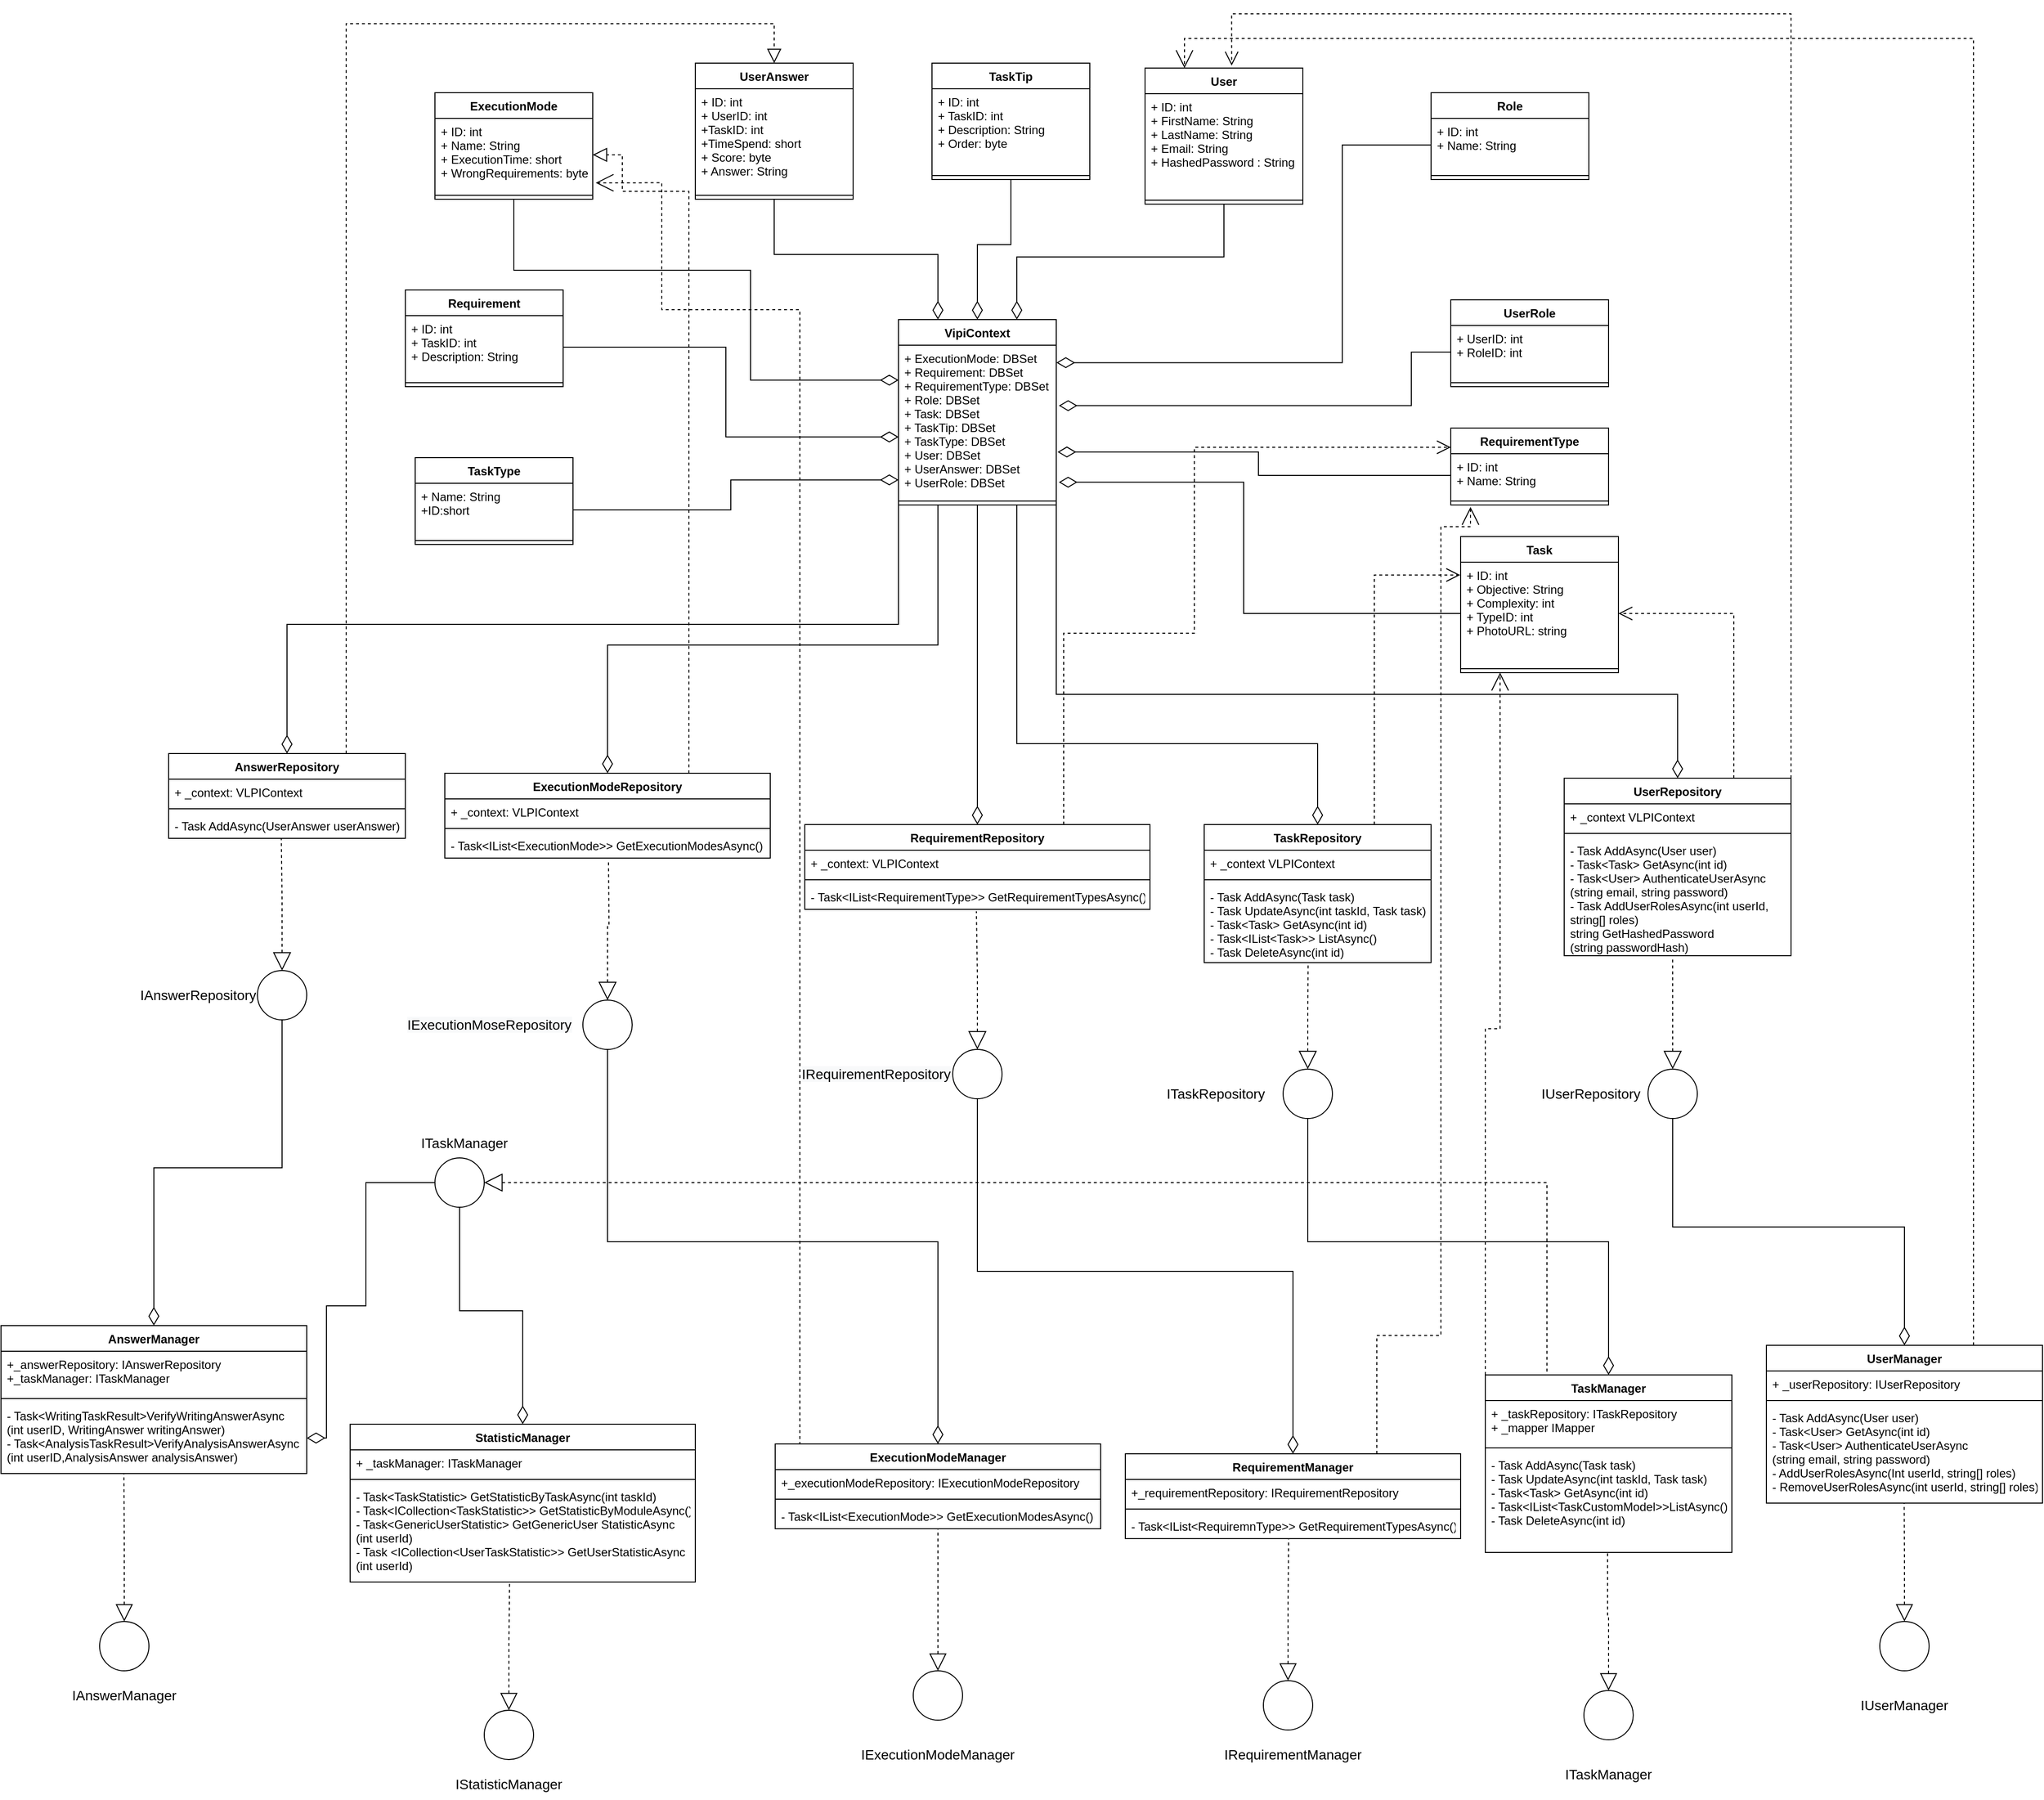 <mxfile version="15.7.3" type="device"><diagram id="MYlcB-aq1ADdLaP3Lwv8" name="Page-1"><mxGraphModel dx="3152" dy="2534" grid="0" gridSize="10" guides="1" tooltips="1" connect="1" arrows="1" fold="1" page="1" pageScale="1" pageWidth="827" pageHeight="1169" math="0" shadow="0"><root><mxCell id="0"/><mxCell id="1" parent="0"/><mxCell id="IfZiSZC9FoZ0wfYfJp36-1" value="VipiContext" style="swimlane;fontStyle=1;align=center;verticalAlign=top;childLayout=stackLayout;horizontal=1;startSize=26;horizontalStack=0;resizeParent=1;resizeParentMax=0;resizeLast=0;collapsible=1;marginBottom=0;" parent="1" vertex="1"><mxGeometry x="300" y="50" width="160" height="188" as="geometry"><mxRectangle x="300" y="50" width="100" height="26" as="alternateBounds"/></mxGeometry></mxCell><mxCell id="IfZiSZC9FoZ0wfYfJp36-2" value="+ ExecutionMode: DBSet&#xa;+ Requirement: DBSet&#xa;+ RequirementType: DBSet&#xa;+ Role: DBSet&#xa;+ Task: DBSet&#xa;+ TaskTip: DBSet&#xa;+ TaskType: DBSet&#xa;+ User: DBSet&#xa;+ UserAnswer: DBSet&#xa;+ UserRole: DBSet" style="text;strokeColor=none;fillColor=none;align=left;verticalAlign=top;spacingLeft=4;spacingRight=4;overflow=hidden;rotatable=0;points=[[0,0.5],[1,0.5]];portConstraint=eastwest;" parent="IfZiSZC9FoZ0wfYfJp36-1" vertex="1"><mxGeometry y="26" width="160" height="154" as="geometry"/></mxCell><mxCell id="IfZiSZC9FoZ0wfYfJp36-3" value="" style="line;strokeWidth=1;fillColor=none;align=left;verticalAlign=middle;spacingTop=-1;spacingLeft=3;spacingRight=3;rotatable=0;labelPosition=right;points=[];portConstraint=eastwest;" parent="IfZiSZC9FoZ0wfYfJp36-1" vertex="1"><mxGeometry y="180" width="160" height="8" as="geometry"/></mxCell><mxCell id="FR8PEkOzOltQvI9Z-Dzv-228" style="edgeStyle=orthogonalEdgeStyle;rounded=0;orthogonalLoop=1;jettySize=auto;html=1;exitX=0.5;exitY=1;exitDx=0;exitDy=0;entryX=0.001;entryY=0.23;entryDx=0;entryDy=0;entryPerimeter=0;fontSize=14;startArrow=none;startFill=0;endArrow=diamondThin;endFill=0;startSize=15;endSize=16;" edge="1" parent="1" source="IfZiSZC9FoZ0wfYfJp36-5" target="IfZiSZC9FoZ0wfYfJp36-2"><mxGeometry relative="1" as="geometry"><Array as="points"><mxPoint x="-90"/><mxPoint x="150"/><mxPoint x="150" y="111"/></Array></mxGeometry></mxCell><mxCell id="IfZiSZC9FoZ0wfYfJp36-5" value="ExecutionMode" style="swimlane;fontStyle=1;align=center;verticalAlign=top;childLayout=stackLayout;horizontal=1;startSize=26;horizontalStack=0;resizeParent=1;resizeParentMax=0;resizeLast=0;collapsible=1;marginBottom=0;" parent="1" vertex="1"><mxGeometry x="-170" y="-180" width="160" height="108" as="geometry"/></mxCell><mxCell id="IfZiSZC9FoZ0wfYfJp36-6" value="+ ID: int&#xa;+ Name: String&#xa;+ ExecutionTime: short&#xa;+ WrongRequirements: byte" style="text;strokeColor=none;fillColor=none;align=left;verticalAlign=top;spacingLeft=4;spacingRight=4;overflow=hidden;rotatable=0;points=[[0,0.5],[1,0.5]];portConstraint=eastwest;" parent="IfZiSZC9FoZ0wfYfJp36-5" vertex="1"><mxGeometry y="26" width="160" height="74" as="geometry"/></mxCell><mxCell id="IfZiSZC9FoZ0wfYfJp36-7" value="" style="line;strokeWidth=1;fillColor=none;align=left;verticalAlign=middle;spacingTop=-1;spacingLeft=3;spacingRight=3;rotatable=0;labelPosition=right;points=[];portConstraint=eastwest;" parent="IfZiSZC9FoZ0wfYfJp36-5" vertex="1"><mxGeometry y="100" width="160" height="8" as="geometry"/></mxCell><mxCell id="IfZiSZC9FoZ0wfYfJp36-9" value="Requirement" style="swimlane;fontStyle=1;align=center;verticalAlign=top;childLayout=stackLayout;horizontal=1;startSize=26;horizontalStack=0;resizeParent=1;resizeParentMax=0;resizeLast=0;collapsible=1;marginBottom=0;fontColor=default;" parent="1" vertex="1"><mxGeometry x="-200" y="20" width="160" height="98" as="geometry"/></mxCell><mxCell id="IfZiSZC9FoZ0wfYfJp36-10" value="+ ID: int&#xa;+ TaskID: int&#xa;+ Description: String" style="text;strokeColor=none;fillColor=none;align=left;verticalAlign=top;spacingLeft=4;spacingRight=4;overflow=hidden;rotatable=0;points=[[0,0.5],[1,0.5]];portConstraint=eastwest;" parent="IfZiSZC9FoZ0wfYfJp36-9" vertex="1"><mxGeometry y="26" width="160" height="64" as="geometry"/></mxCell><mxCell id="IfZiSZC9FoZ0wfYfJp36-11" value="" style="line;strokeWidth=1;fillColor=none;align=left;verticalAlign=middle;spacingTop=-1;spacingLeft=3;spacingRight=3;rotatable=0;labelPosition=right;points=[];portConstraint=eastwest;" parent="IfZiSZC9FoZ0wfYfJp36-9" vertex="1"><mxGeometry y="90" width="160" height="8" as="geometry"/></mxCell><mxCell id="IfZiSZC9FoZ0wfYfJp36-13" value="RequirementType" style="swimlane;fontStyle=1;align=center;verticalAlign=top;childLayout=stackLayout;horizontal=1;startSize=26;horizontalStack=0;resizeParent=1;resizeParentMax=0;resizeLast=0;collapsible=1;marginBottom=0;fontColor=default;" parent="1" vertex="1"><mxGeometry x="860" y="160" width="160" height="78" as="geometry"/></mxCell><mxCell id="IfZiSZC9FoZ0wfYfJp36-14" value="+ ID: int&#xa;+ Name: String" style="text;strokeColor=none;fillColor=none;align=left;verticalAlign=top;spacingLeft=4;spacingRight=4;overflow=hidden;rotatable=0;points=[[0,0.5],[1,0.5]];portConstraint=eastwest;fontColor=default;" parent="IfZiSZC9FoZ0wfYfJp36-13" vertex="1"><mxGeometry y="26" width="160" height="44" as="geometry"/></mxCell><mxCell id="IfZiSZC9FoZ0wfYfJp36-15" value="" style="line;strokeWidth=1;fillColor=none;align=left;verticalAlign=middle;spacingTop=-1;spacingLeft=3;spacingRight=3;rotatable=0;labelPosition=right;points=[];portConstraint=eastwest;fontColor=default;" parent="IfZiSZC9FoZ0wfYfJp36-13" vertex="1"><mxGeometry y="70" width="160" height="8" as="geometry"/></mxCell><mxCell id="FR8PEkOzOltQvI9Z-Dzv-232" style="edgeStyle=orthogonalEdgeStyle;rounded=0;orthogonalLoop=1;jettySize=auto;html=1;exitX=0;exitY=0.5;exitDx=0;exitDy=0;entryX=1.001;entryY=0.115;entryDx=0;entryDy=0;entryPerimeter=0;fontSize=14;startArrow=none;startFill=0;endArrow=diamondThin;endFill=0;startSize=15;endSize=16;" edge="1" parent="1" source="IfZiSZC9FoZ0wfYfJp36-18" target="IfZiSZC9FoZ0wfYfJp36-2"><mxGeometry relative="1" as="geometry"><Array as="points"><mxPoint x="750" y="-127"/><mxPoint x="750" y="94"/></Array></mxGeometry></mxCell><mxCell id="IfZiSZC9FoZ0wfYfJp36-17" value="Role" style="swimlane;fontStyle=1;align=center;verticalAlign=top;childLayout=stackLayout;horizontal=1;startSize=26;horizontalStack=0;resizeParent=1;resizeParentMax=0;resizeLast=0;collapsible=1;marginBottom=0;fontColor=default;fillColor=none;" parent="1" vertex="1"><mxGeometry x="840" y="-180" width="160" height="88" as="geometry"/></mxCell><mxCell id="IfZiSZC9FoZ0wfYfJp36-18" value="+ ID: int&#xa;+ Name: String" style="text;strokeColor=none;fillColor=none;align=left;verticalAlign=top;spacingLeft=4;spacingRight=4;overflow=hidden;rotatable=0;points=[[0,0.5],[1,0.5]];portConstraint=eastwest;fontColor=default;" parent="IfZiSZC9FoZ0wfYfJp36-17" vertex="1"><mxGeometry y="26" width="160" height="54" as="geometry"/></mxCell><mxCell id="IfZiSZC9FoZ0wfYfJp36-19" value="" style="line;strokeWidth=1;fillColor=none;align=left;verticalAlign=middle;spacingTop=-1;spacingLeft=3;spacingRight=3;rotatable=0;labelPosition=right;points=[];portConstraint=eastwest;fontColor=default;" parent="IfZiSZC9FoZ0wfYfJp36-17" vertex="1"><mxGeometry y="80" width="160" height="8" as="geometry"/></mxCell><mxCell id="FR8PEkOzOltQvI9Z-Dzv-230" style="edgeStyle=orthogonalEdgeStyle;rounded=0;orthogonalLoop=1;jettySize=auto;html=1;exitX=0.5;exitY=1;exitDx=0;exitDy=0;fontSize=14;startArrow=none;startFill=0;endArrow=diamondThin;endFill=0;startSize=15;endSize=16;" edge="1" parent="1" source="IfZiSZC9FoZ0wfYfJp36-25" target="IfZiSZC9FoZ0wfYfJp36-1"><mxGeometry relative="1" as="geometry"/></mxCell><mxCell id="IfZiSZC9FoZ0wfYfJp36-25" value="TaskTip" style="swimlane;fontStyle=1;align=center;verticalAlign=top;childLayout=stackLayout;horizontal=1;startSize=26;horizontalStack=0;resizeParent=1;resizeParentMax=0;resizeLast=0;collapsible=1;marginBottom=0;fontColor=default;fillColor=none;" parent="1" vertex="1"><mxGeometry x="334" y="-210" width="160" height="118" as="geometry"/></mxCell><mxCell id="IfZiSZC9FoZ0wfYfJp36-26" value="+ ID: int&#xa;+ TaskID: int&#xa;+ Description: String&#xa;+ Order: byte" style="text;strokeColor=none;fillColor=none;align=left;verticalAlign=top;spacingLeft=4;spacingRight=4;overflow=hidden;rotatable=0;points=[[0,0.5],[1,0.5]];portConstraint=eastwest;fontColor=default;" parent="IfZiSZC9FoZ0wfYfJp36-25" vertex="1"><mxGeometry y="26" width="160" height="84" as="geometry"/></mxCell><mxCell id="IfZiSZC9FoZ0wfYfJp36-27" value="" style="line;strokeWidth=1;fillColor=none;align=left;verticalAlign=middle;spacingTop=-1;spacingLeft=3;spacingRight=3;rotatable=0;labelPosition=right;points=[];portConstraint=eastwest;fontColor=default;" parent="IfZiSZC9FoZ0wfYfJp36-25" vertex="1"><mxGeometry y="110" width="160" height="8" as="geometry"/></mxCell><mxCell id="IfZiSZC9FoZ0wfYfJp36-29" value="TaskType" style="swimlane;fontStyle=1;align=center;verticalAlign=top;childLayout=stackLayout;horizontal=1;startSize=26;horizontalStack=0;resizeParent=1;resizeParentMax=0;resizeLast=0;collapsible=1;marginBottom=0;fontColor=default;fillColor=none;" parent="1" vertex="1"><mxGeometry x="-190" y="190" width="160" height="88" as="geometry"/></mxCell><mxCell id="IfZiSZC9FoZ0wfYfJp36-30" value="+ Name: String&#xa;+ID:short" style="text;strokeColor=none;fillColor=none;align=left;verticalAlign=top;spacingLeft=4;spacingRight=4;overflow=hidden;rotatable=0;points=[[0,0.5],[1,0.5]];portConstraint=eastwest;fontColor=default;" parent="IfZiSZC9FoZ0wfYfJp36-29" vertex="1"><mxGeometry y="26" width="160" height="54" as="geometry"/></mxCell><mxCell id="IfZiSZC9FoZ0wfYfJp36-31" value="" style="line;strokeWidth=1;fillColor=none;align=left;verticalAlign=middle;spacingTop=-1;spacingLeft=3;spacingRight=3;rotatable=0;labelPosition=right;points=[];portConstraint=eastwest;fontColor=default;" parent="IfZiSZC9FoZ0wfYfJp36-29" vertex="1"><mxGeometry y="80" width="160" height="8" as="geometry"/></mxCell><mxCell id="FR8PEkOzOltQvI9Z-Dzv-231" style="edgeStyle=orthogonalEdgeStyle;rounded=0;orthogonalLoop=1;jettySize=auto;html=1;exitX=0.5;exitY=1;exitDx=0;exitDy=0;entryX=0.75;entryY=0;entryDx=0;entryDy=0;fontSize=14;startArrow=none;startFill=0;endArrow=diamondThin;endFill=0;startSize=15;endSize=16;" edge="1" parent="1" source="IfZiSZC9FoZ0wfYfJp36-34" target="IfZiSZC9FoZ0wfYfJp36-1"><mxGeometry relative="1" as="geometry"/></mxCell><mxCell id="IfZiSZC9FoZ0wfYfJp36-34" value="User" style="swimlane;fontStyle=1;align=center;verticalAlign=top;childLayout=stackLayout;horizontal=1;startSize=26;horizontalStack=0;resizeParent=1;resizeParentMax=0;resizeLast=0;collapsible=1;marginBottom=0;fontColor=default;fillColor=none;" parent="1" vertex="1"><mxGeometry x="550" y="-205" width="160" height="138" as="geometry"/></mxCell><mxCell id="IfZiSZC9FoZ0wfYfJp36-35" value="+ ID: int&#xa;+ FirstName: String&#xa;+ LastName: String&#xa;+ Email: String&#xa;+ HashedPassword : String" style="text;strokeColor=none;fillColor=none;align=left;verticalAlign=top;spacingLeft=4;spacingRight=4;overflow=hidden;rotatable=0;points=[[0,0.5],[1,0.5]];portConstraint=eastwest;fontColor=default;" parent="IfZiSZC9FoZ0wfYfJp36-34" vertex="1"><mxGeometry y="26" width="160" height="104" as="geometry"/></mxCell><mxCell id="IfZiSZC9FoZ0wfYfJp36-36" value="" style="line;strokeWidth=1;fillColor=none;align=left;verticalAlign=middle;spacingTop=-1;spacingLeft=3;spacingRight=3;rotatable=0;labelPosition=right;points=[];portConstraint=eastwest;fontColor=default;" parent="IfZiSZC9FoZ0wfYfJp36-34" vertex="1"><mxGeometry y="130" width="160" height="8" as="geometry"/></mxCell><mxCell id="FR8PEkOzOltQvI9Z-Dzv-229" style="edgeStyle=orthogonalEdgeStyle;rounded=0;orthogonalLoop=1;jettySize=auto;html=1;exitX=0.5;exitY=1;exitDx=0;exitDy=0;entryX=0.25;entryY=0;entryDx=0;entryDy=0;fontSize=14;startArrow=none;startFill=0;endArrow=diamondThin;endFill=0;startSize=15;endSize=16;" edge="1" parent="1" source="IfZiSZC9FoZ0wfYfJp36-38" target="IfZiSZC9FoZ0wfYfJp36-1"><mxGeometry relative="1" as="geometry"/></mxCell><mxCell id="IfZiSZC9FoZ0wfYfJp36-38" value="UserAnswer" style="swimlane;fontStyle=1;align=center;verticalAlign=top;childLayout=stackLayout;horizontal=1;startSize=26;horizontalStack=0;resizeParent=1;resizeParentMax=0;resizeLast=0;collapsible=1;marginBottom=0;fontColor=default;fillColor=none;" parent="1" vertex="1"><mxGeometry x="94" y="-210" width="160" height="138" as="geometry"/></mxCell><mxCell id="IfZiSZC9FoZ0wfYfJp36-39" value="+ ID: int&#xa;+ UserID: int&#xa;+TaskID: int&#xa;+TimeSpend: short&#xa;+ Score: byte&#xa;+ Answer: String" style="text;strokeColor=none;fillColor=none;align=left;verticalAlign=top;spacingLeft=4;spacingRight=4;overflow=hidden;rotatable=0;points=[[0,0.5],[1,0.5]];portConstraint=eastwest;fontColor=default;" parent="IfZiSZC9FoZ0wfYfJp36-38" vertex="1"><mxGeometry y="26" width="160" height="104" as="geometry"/></mxCell><mxCell id="IfZiSZC9FoZ0wfYfJp36-40" value="" style="line;strokeWidth=1;fillColor=none;align=left;verticalAlign=middle;spacingTop=-1;spacingLeft=3;spacingRight=3;rotatable=0;labelPosition=right;points=[];portConstraint=eastwest;fontColor=default;" parent="IfZiSZC9FoZ0wfYfJp36-38" vertex="1"><mxGeometry y="130" width="160" height="8" as="geometry"/></mxCell><mxCell id="IfZiSZC9FoZ0wfYfJp36-42" value="UserRole" style="swimlane;fontStyle=1;align=center;verticalAlign=top;childLayout=stackLayout;horizontal=1;startSize=26;horizontalStack=0;resizeParent=1;resizeParentMax=0;resizeLast=0;collapsible=1;marginBottom=0;fontColor=default;fillColor=none;" parent="1" vertex="1"><mxGeometry x="860" y="30" width="160" height="88" as="geometry"/></mxCell><mxCell id="IfZiSZC9FoZ0wfYfJp36-43" value="+ UserID: int&#xa;+ RoleID: int" style="text;strokeColor=none;fillColor=none;align=left;verticalAlign=top;spacingLeft=4;spacingRight=4;overflow=hidden;rotatable=0;points=[[0,0.5],[1,0.5]];portConstraint=eastwest;fontColor=default;" parent="IfZiSZC9FoZ0wfYfJp36-42" vertex="1"><mxGeometry y="26" width="160" height="54" as="geometry"/></mxCell><mxCell id="IfZiSZC9FoZ0wfYfJp36-44" value="" style="line;strokeWidth=1;fillColor=none;align=left;verticalAlign=middle;spacingTop=-1;spacingLeft=3;spacingRight=3;rotatable=0;labelPosition=right;points=[];portConstraint=eastwest;fontColor=default;" parent="IfZiSZC9FoZ0wfYfJp36-42" vertex="1"><mxGeometry y="80" width="160" height="8" as="geometry"/></mxCell><mxCell id="IfZiSZC9FoZ0wfYfJp36-46" value="Task" style="swimlane;fontStyle=1;align=center;verticalAlign=top;childLayout=stackLayout;horizontal=1;startSize=26;horizontalStack=0;resizeParent=1;resizeParentMax=0;resizeLast=0;collapsible=1;marginBottom=0;fontColor=default;fillColor=none;" parent="1" vertex="1"><mxGeometry x="870" y="270" width="160" height="138" as="geometry"/></mxCell><mxCell id="IfZiSZC9FoZ0wfYfJp36-47" value="+ ID: int&#xa;+ Objective: String&#xa;+ Complexity: int&#xa;+ TypeID: int&#xa;+ PhotoURL: string" style="text;strokeColor=none;fillColor=none;align=left;verticalAlign=top;spacingLeft=4;spacingRight=4;overflow=hidden;rotatable=0;points=[[0,0.5],[1,0.5]];portConstraint=eastwest;fontColor=default;" parent="IfZiSZC9FoZ0wfYfJp36-46" vertex="1"><mxGeometry y="26" width="160" height="104" as="geometry"/></mxCell><mxCell id="IfZiSZC9FoZ0wfYfJp36-48" value="" style="line;strokeWidth=1;fillColor=none;align=left;verticalAlign=middle;spacingTop=-1;spacingLeft=3;spacingRight=3;rotatable=0;labelPosition=right;points=[];portConstraint=eastwest;fontColor=default;" parent="IfZiSZC9FoZ0wfYfJp36-46" vertex="1"><mxGeometry y="130" width="160" height="8" as="geometry"/></mxCell><mxCell id="FR8PEkOzOltQvI9Z-Dzv-1" value="AnswerManager" style="swimlane;fontStyle=1;align=center;verticalAlign=top;childLayout=stackLayout;horizontal=1;startSize=26;horizontalStack=0;resizeParent=1;resizeParentMax=0;resizeLast=0;collapsible=1;marginBottom=0;" vertex="1" parent="1"><mxGeometry x="-610" y="1070" width="310" height="150" as="geometry"/></mxCell><mxCell id="FR8PEkOzOltQvI9Z-Dzv-2" value="+_answerRepository: IAnswerRepository&#xa;+_taskManager: ITaskManager" style="text;strokeColor=none;fillColor=none;align=left;verticalAlign=top;spacingLeft=4;spacingRight=4;overflow=hidden;rotatable=0;points=[[0,0.5],[1,0.5]];portConstraint=eastwest;" vertex="1" parent="FR8PEkOzOltQvI9Z-Dzv-1"><mxGeometry y="26" width="310" height="44" as="geometry"/></mxCell><mxCell id="FR8PEkOzOltQvI9Z-Dzv-3" value="" style="line;strokeWidth=1;fillColor=none;align=left;verticalAlign=middle;spacingTop=-1;spacingLeft=3;spacingRight=3;rotatable=0;labelPosition=right;points=[];portConstraint=eastwest;" vertex="1" parent="FR8PEkOzOltQvI9Z-Dzv-1"><mxGeometry y="70" width="310" height="8" as="geometry"/></mxCell><mxCell id="FR8PEkOzOltQvI9Z-Dzv-4" value="- Task&lt;WritingTaskResult&gt;VerifyWritingAnswerAsync&#xa;(int userID, WritingAnswer writingAnswer)&#xa;- Task&lt;AnalysisTaskResult&gt;VerifyAnalysisAnswerAsync&#xa;(int userID,AnalysisAnswer analysisAnswer)" style="text;strokeColor=none;fillColor=none;align=left;verticalAlign=top;spacingLeft=4;spacingRight=4;overflow=hidden;rotatable=0;points=[[0,0.5],[1,0.5]];portConstraint=eastwest;" vertex="1" parent="FR8PEkOzOltQvI9Z-Dzv-1"><mxGeometry y="78" width="310" height="72" as="geometry"/></mxCell><mxCell id="FR8PEkOzOltQvI9Z-Dzv-241" style="edgeStyle=orthogonalEdgeStyle;rounded=0;orthogonalLoop=1;jettySize=auto;html=1;exitX=0;exitY=0;exitDx=0;exitDy=0;entryX=1.019;entryY=0.883;entryDx=0;entryDy=0;entryPerimeter=0;dashed=1;fontSize=14;startArrow=none;startFill=0;endArrow=open;endFill=0;startSize=15;endSize=16;" edge="1" parent="1" source="FR8PEkOzOltQvI9Z-Dzv-5" target="IfZiSZC9FoZ0wfYfJp36-6"><mxGeometry relative="1" as="geometry"><Array as="points"><mxPoint x="200" y="1190"/><mxPoint x="200" y="40"/><mxPoint x="60" y="40"/><mxPoint x="60" y="-89"/></Array></mxGeometry></mxCell><mxCell id="FR8PEkOzOltQvI9Z-Dzv-5" value="ExecutionModeManager" style="swimlane;fontStyle=1;align=center;verticalAlign=top;childLayout=stackLayout;horizontal=1;startSize=26;horizontalStack=0;resizeParent=1;resizeParentMax=0;resizeLast=0;collapsible=1;marginBottom=0;" vertex="1" parent="1"><mxGeometry x="175" y="1190" width="330" height="86" as="geometry"/></mxCell><mxCell id="FR8PEkOzOltQvI9Z-Dzv-6" value="+_executionModeRepository: IExecutionModeRepository" style="text;strokeColor=none;fillColor=none;align=left;verticalAlign=top;spacingLeft=4;spacingRight=4;overflow=hidden;rotatable=0;points=[[0,0.5],[1,0.5]];portConstraint=eastwest;" vertex="1" parent="FR8PEkOzOltQvI9Z-Dzv-5"><mxGeometry y="26" width="330" height="26" as="geometry"/></mxCell><mxCell id="FR8PEkOzOltQvI9Z-Dzv-7" value="" style="line;strokeWidth=1;fillColor=none;align=left;verticalAlign=middle;spacingTop=-1;spacingLeft=3;spacingRight=3;rotatable=0;labelPosition=right;points=[];portConstraint=eastwest;" vertex="1" parent="FR8PEkOzOltQvI9Z-Dzv-5"><mxGeometry y="52" width="330" height="8" as="geometry"/></mxCell><mxCell id="FR8PEkOzOltQvI9Z-Dzv-8" value="- Task&lt;IList&lt;ExecutionMode&gt;&gt; GetExecutionModesAsync()" style="text;strokeColor=none;fillColor=none;align=left;verticalAlign=top;spacingLeft=4;spacingRight=4;overflow=hidden;rotatable=0;points=[[0,0.5],[1,0.5]];portConstraint=eastwest;" vertex="1" parent="FR8PEkOzOltQvI9Z-Dzv-5"><mxGeometry y="60" width="330" height="26" as="geometry"/></mxCell><mxCell id="FR8PEkOzOltQvI9Z-Dzv-240" style="edgeStyle=orthogonalEdgeStyle;rounded=0;orthogonalLoop=1;jettySize=auto;html=1;exitX=0.75;exitY=0;exitDx=0;exitDy=0;dashed=1;fontSize=14;startArrow=none;startFill=0;endArrow=open;endFill=0;startSize=15;endSize=16;" edge="1" parent="1" source="FR8PEkOzOltQvI9Z-Dzv-9"><mxGeometry relative="1" as="geometry"><mxPoint x="880" y="240" as="targetPoint"/><Array as="points"><mxPoint x="785" y="1080"/><mxPoint x="850" y="1080"/><mxPoint x="850" y="260"/><mxPoint x="880" y="260"/></Array></mxGeometry></mxCell><mxCell id="FR8PEkOzOltQvI9Z-Dzv-9" value="RequirementManager" style="swimlane;fontStyle=1;align=center;verticalAlign=top;childLayout=stackLayout;horizontal=1;startSize=26;horizontalStack=0;resizeParent=1;resizeParentMax=0;resizeLast=0;collapsible=1;marginBottom=0;" vertex="1" parent="1"><mxGeometry x="530" y="1200" width="340" height="86" as="geometry"/></mxCell><mxCell id="FR8PEkOzOltQvI9Z-Dzv-10" value="+_requirementRepository: IRequirementRepository" style="text;strokeColor=none;fillColor=none;align=left;verticalAlign=top;spacingLeft=4;spacingRight=4;overflow=hidden;rotatable=0;points=[[0,0.5],[1,0.5]];portConstraint=eastwest;" vertex="1" parent="FR8PEkOzOltQvI9Z-Dzv-9"><mxGeometry y="26" width="340" height="26" as="geometry"/></mxCell><mxCell id="FR8PEkOzOltQvI9Z-Dzv-11" value="" style="line;strokeWidth=1;fillColor=none;align=left;verticalAlign=middle;spacingTop=-1;spacingLeft=3;spacingRight=3;rotatable=0;labelPosition=right;points=[];portConstraint=eastwest;" vertex="1" parent="FR8PEkOzOltQvI9Z-Dzv-9"><mxGeometry y="52" width="340" height="8" as="geometry"/></mxCell><mxCell id="FR8PEkOzOltQvI9Z-Dzv-12" value="- Task&lt;IList&lt;RequiremnType&gt;&gt; GetRequirementTypesAsync()" style="text;strokeColor=none;fillColor=none;align=left;verticalAlign=top;spacingLeft=4;spacingRight=4;overflow=hidden;rotatable=0;points=[[0,0.5],[1,0.5]];portConstraint=eastwest;" vertex="1" parent="FR8PEkOzOltQvI9Z-Dzv-9"><mxGeometry y="60" width="340" height="26" as="geometry"/></mxCell><mxCell id="FR8PEkOzOltQvI9Z-Dzv-13" value="StatisticManager" style="swimlane;fontStyle=1;align=center;verticalAlign=top;childLayout=stackLayout;horizontal=1;startSize=26;horizontalStack=0;resizeParent=1;resizeParentMax=0;resizeLast=0;collapsible=1;marginBottom=0;" vertex="1" parent="1"><mxGeometry x="-256" y="1170" width="350" height="160" as="geometry"/></mxCell><mxCell id="FR8PEkOzOltQvI9Z-Dzv-14" value="+ _taskManager: ITaskManager" style="text;strokeColor=none;fillColor=none;align=left;verticalAlign=top;spacingLeft=4;spacingRight=4;overflow=hidden;rotatable=0;points=[[0,0.5],[1,0.5]];portConstraint=eastwest;" vertex="1" parent="FR8PEkOzOltQvI9Z-Dzv-13"><mxGeometry y="26" width="350" height="26" as="geometry"/></mxCell><mxCell id="FR8PEkOzOltQvI9Z-Dzv-15" value="" style="line;strokeWidth=1;fillColor=none;align=left;verticalAlign=middle;spacingTop=-1;spacingLeft=3;spacingRight=3;rotatable=0;labelPosition=right;points=[];portConstraint=eastwest;" vertex="1" parent="FR8PEkOzOltQvI9Z-Dzv-13"><mxGeometry y="52" width="350" height="8" as="geometry"/></mxCell><mxCell id="FR8PEkOzOltQvI9Z-Dzv-16" value="- Task&lt;TaskStatistic&gt; GetStatisticByTaskAsync(int taskId)&#xa;- Task&lt;ICollection&lt;TaskStatistic&gt;&gt; GetStatisticByModuleAsync()&#xa;- Task&lt;GenericUserStatistic&gt; GetGenericUser StatisticAsync&#xa;(int userId)&#xa;- Task &lt;ICollection&lt;UserTaskStatistic&gt;&gt; GetUserStatisticAsync&#xa;(int userId)" style="text;strokeColor=none;fillColor=none;align=left;verticalAlign=top;spacingLeft=4;spacingRight=4;overflow=hidden;rotatable=0;points=[[0,0.5],[1,0.5]];portConstraint=eastwest;" vertex="1" parent="FR8PEkOzOltQvI9Z-Dzv-13"><mxGeometry y="60" width="350" height="100" as="geometry"/></mxCell><mxCell id="FR8PEkOzOltQvI9Z-Dzv-238" style="edgeStyle=orthogonalEdgeStyle;rounded=0;orthogonalLoop=1;jettySize=auto;html=1;exitX=0;exitY=0;exitDx=0;exitDy=0;fontSize=14;startArrow=none;startFill=0;endArrow=open;endFill=0;startSize=15;endSize=16;entryX=0.25;entryY=1;entryDx=0;entryDy=0;dashed=1;" edge="1" parent="1" source="FR8PEkOzOltQvI9Z-Dzv-17" target="IfZiSZC9FoZ0wfYfJp36-46"><mxGeometry relative="1" as="geometry"><mxPoint x="895.471" y="750" as="targetPoint"/></mxGeometry></mxCell><mxCell id="FR8PEkOzOltQvI9Z-Dzv-17" value="TaskManager" style="swimlane;fontStyle=1;align=center;verticalAlign=top;childLayout=stackLayout;horizontal=1;startSize=26;horizontalStack=0;resizeParent=1;resizeParentMax=0;resizeLast=0;collapsible=1;marginBottom=0;" vertex="1" parent="1"><mxGeometry x="895" y="1120" width="250" height="180" as="geometry"/></mxCell><mxCell id="FR8PEkOzOltQvI9Z-Dzv-18" value="+ _taskRepository: ITaskRepository&#xa;+ _mapper IMapper" style="text;strokeColor=none;fillColor=none;align=left;verticalAlign=top;spacingLeft=4;spacingRight=4;overflow=hidden;rotatable=0;points=[[0,0.5],[1,0.5]];portConstraint=eastwest;" vertex="1" parent="FR8PEkOzOltQvI9Z-Dzv-17"><mxGeometry y="26" width="250" height="44" as="geometry"/></mxCell><mxCell id="FR8PEkOzOltQvI9Z-Dzv-19" value="" style="line;strokeWidth=1;fillColor=none;align=left;verticalAlign=middle;spacingTop=-1;spacingLeft=3;spacingRight=3;rotatable=0;labelPosition=right;points=[];portConstraint=eastwest;" vertex="1" parent="FR8PEkOzOltQvI9Z-Dzv-17"><mxGeometry y="70" width="250" height="8" as="geometry"/></mxCell><mxCell id="FR8PEkOzOltQvI9Z-Dzv-20" value="- Task AddAsync(Task task)&#xa;- Task UpdateAsync(int taskId, Task task)&#xa;- Task&lt;Task&gt; GetAsync(int id)&#xa;- Task&lt;IList&lt;TaskCustomModel&gt;&gt;ListAsync()&#xa;- Task DeleteAsync(int id)" style="text;strokeColor=none;fillColor=none;align=left;verticalAlign=top;spacingLeft=4;spacingRight=4;overflow=hidden;rotatable=0;points=[[0,0.5],[1,0.5]];portConstraint=eastwest;" vertex="1" parent="FR8PEkOzOltQvI9Z-Dzv-17"><mxGeometry y="78" width="250" height="102" as="geometry"/></mxCell><mxCell id="FR8PEkOzOltQvI9Z-Dzv-239" style="edgeStyle=orthogonalEdgeStyle;rounded=0;orthogonalLoop=1;jettySize=auto;html=1;exitX=0.75;exitY=0;exitDx=0;exitDy=0;dashed=1;fontSize=14;startArrow=none;startFill=0;endArrow=open;endFill=0;startSize=15;endSize=16;entryX=0.25;entryY=0;entryDx=0;entryDy=0;" edge="1" parent="1" source="FR8PEkOzOltQvI9Z-Dzv-21" target="IfZiSZC9FoZ0wfYfJp36-34"><mxGeometry relative="1" as="geometry"><mxPoint x="1330" as="targetPoint"/></mxGeometry></mxCell><mxCell id="FR8PEkOzOltQvI9Z-Dzv-21" value="UserManager" style="swimlane;fontStyle=1;align=center;verticalAlign=top;childLayout=stackLayout;horizontal=1;startSize=26;horizontalStack=0;resizeParent=1;resizeParentMax=0;resizeLast=0;collapsible=1;marginBottom=0;" vertex="1" parent="1"><mxGeometry x="1180" y="1090" width="280" height="160" as="geometry"/></mxCell><mxCell id="FR8PEkOzOltQvI9Z-Dzv-22" value="+ _userRepository: IUserRepository" style="text;strokeColor=none;fillColor=none;align=left;verticalAlign=top;spacingLeft=4;spacingRight=4;overflow=hidden;rotatable=0;points=[[0,0.5],[1,0.5]];portConstraint=eastwest;" vertex="1" parent="FR8PEkOzOltQvI9Z-Dzv-21"><mxGeometry y="26" width="280" height="26" as="geometry"/></mxCell><mxCell id="FR8PEkOzOltQvI9Z-Dzv-23" value="" style="line;strokeWidth=1;fillColor=none;align=left;verticalAlign=middle;spacingTop=-1;spacingLeft=3;spacingRight=3;rotatable=0;labelPosition=right;points=[];portConstraint=eastwest;" vertex="1" parent="FR8PEkOzOltQvI9Z-Dzv-21"><mxGeometry y="52" width="280" height="8" as="geometry"/></mxCell><mxCell id="FR8PEkOzOltQvI9Z-Dzv-24" value="- Task AddAsync(User user)&#xa;- Task&lt;User&gt; GetAsync(int id)&#xa;- Task&lt;User&gt; AuthenticateUserAsync&#xa;(string email, string password)&#xa;- AddUserRolesAsync(Int userId, string[] roles)&#xa;- RemoveUserRolesAsync(int userId, string[] roles)" style="text;strokeColor=none;fillColor=none;align=left;verticalAlign=top;spacingLeft=4;spacingRight=4;overflow=hidden;rotatable=0;points=[[0,0.5],[1,0.5]];portConstraint=eastwest;" vertex="1" parent="FR8PEkOzOltQvI9Z-Dzv-21"><mxGeometry y="60" width="280" height="100" as="geometry"/></mxCell><mxCell id="FR8PEkOzOltQvI9Z-Dzv-108" style="edgeStyle=orthogonalEdgeStyle;rounded=0;orthogonalLoop=1;jettySize=auto;html=1;exitX=0.5;exitY=0;exitDx=0;exitDy=0;entryX=0;entryY=1;entryDx=0;entryDy=0;fontSize=14;endArrow=none;endFill=0;startSize=16;endSize=16;startArrow=diamondThin;startFill=0;" edge="1" parent="1" source="FR8PEkOzOltQvI9Z-Dzv-25" target="IfZiSZC9FoZ0wfYfJp36-1"><mxGeometry relative="1" as="geometry"/></mxCell><mxCell id="FR8PEkOzOltQvI9Z-Dzv-25" value="AnswerRepository" style="swimlane;fontStyle=1;align=center;verticalAlign=top;childLayout=stackLayout;horizontal=1;startSize=26;horizontalStack=0;resizeParent=1;resizeParentMax=0;resizeLast=0;collapsible=1;marginBottom=0;" vertex="1" parent="1"><mxGeometry x="-440" y="490" width="240" height="86" as="geometry"/></mxCell><mxCell id="FR8PEkOzOltQvI9Z-Dzv-26" value="+ _context: VLPIContext" style="text;strokeColor=none;fillColor=none;align=left;verticalAlign=top;spacingLeft=4;spacingRight=4;overflow=hidden;rotatable=0;points=[[0,0.5],[1,0.5]];portConstraint=eastwest;" vertex="1" parent="FR8PEkOzOltQvI9Z-Dzv-25"><mxGeometry y="26" width="240" height="26" as="geometry"/></mxCell><mxCell id="FR8PEkOzOltQvI9Z-Dzv-27" value="" style="line;strokeWidth=1;fillColor=none;align=left;verticalAlign=middle;spacingTop=-1;spacingLeft=3;spacingRight=3;rotatable=0;labelPosition=right;points=[];portConstraint=eastwest;" vertex="1" parent="FR8PEkOzOltQvI9Z-Dzv-25"><mxGeometry y="52" width="240" height="8" as="geometry"/></mxCell><mxCell id="FR8PEkOzOltQvI9Z-Dzv-28" value="- Task AddAsync(UserAnswer userAnswer)" style="text;strokeColor=none;fillColor=none;align=left;verticalAlign=top;spacingLeft=4;spacingRight=4;overflow=hidden;rotatable=0;points=[[0,0.5],[1,0.5]];portConstraint=eastwest;" vertex="1" parent="FR8PEkOzOltQvI9Z-Dzv-25"><mxGeometry y="60" width="240" height="26" as="geometry"/></mxCell><mxCell id="FR8PEkOzOltQvI9Z-Dzv-110" style="edgeStyle=orthogonalEdgeStyle;rounded=0;orthogonalLoop=1;jettySize=auto;html=1;exitX=0.5;exitY=0;exitDx=0;exitDy=0;entryX=0.25;entryY=1;entryDx=0;entryDy=0;fontSize=14;startArrow=diamondThin;startFill=0;endArrow=none;endFill=0;startSize=16;endSize=16;" edge="1" parent="1" source="FR8PEkOzOltQvI9Z-Dzv-29" target="IfZiSZC9FoZ0wfYfJp36-1"><mxGeometry relative="1" as="geometry"><Array as="points"><mxPoint x="5" y="380"/><mxPoint x="340" y="380"/></Array></mxGeometry></mxCell><mxCell id="FR8PEkOzOltQvI9Z-Dzv-29" value="ExecutionModeRepository" style="swimlane;fontStyle=1;align=center;verticalAlign=top;childLayout=stackLayout;horizontal=1;startSize=26;horizontalStack=0;resizeParent=1;resizeParentMax=0;resizeLast=0;collapsible=1;marginBottom=0;" vertex="1" parent="1"><mxGeometry x="-160" y="510" width="330" height="86" as="geometry"/></mxCell><mxCell id="FR8PEkOzOltQvI9Z-Dzv-30" value="+ _context: VLPIContext" style="text;strokeColor=none;fillColor=none;align=left;verticalAlign=top;spacingLeft=4;spacingRight=4;overflow=hidden;rotatable=0;points=[[0,0.5],[1,0.5]];portConstraint=eastwest;" vertex="1" parent="FR8PEkOzOltQvI9Z-Dzv-29"><mxGeometry y="26" width="330" height="26" as="geometry"/></mxCell><mxCell id="FR8PEkOzOltQvI9Z-Dzv-31" value="" style="line;strokeWidth=1;fillColor=none;align=left;verticalAlign=middle;spacingTop=-1;spacingLeft=3;spacingRight=3;rotatable=0;labelPosition=right;points=[];portConstraint=eastwest;" vertex="1" parent="FR8PEkOzOltQvI9Z-Dzv-29"><mxGeometry y="52" width="330" height="8" as="geometry"/></mxCell><mxCell id="FR8PEkOzOltQvI9Z-Dzv-32" value="- Task&lt;IList&lt;ExecutionMode&gt;&gt; GetExecutionModesAsync()" style="text;strokeColor=none;fillColor=none;align=left;verticalAlign=top;spacingLeft=4;spacingRight=4;overflow=hidden;rotatable=0;points=[[0,0.5],[1,0.5]];portConstraint=eastwest;" vertex="1" parent="FR8PEkOzOltQvI9Z-Dzv-29"><mxGeometry y="60" width="330" height="26" as="geometry"/></mxCell><mxCell id="FR8PEkOzOltQvI9Z-Dzv-112" style="edgeStyle=orthogonalEdgeStyle;rounded=0;orthogonalLoop=1;jettySize=auto;html=1;exitX=0.5;exitY=0;exitDx=0;exitDy=0;entryX=0.5;entryY=1;entryDx=0;entryDy=0;fontSize=14;startArrow=diamondThin;startFill=0;endArrow=none;endFill=0;startSize=16;endSize=16;" edge="1" parent="1" source="FR8PEkOzOltQvI9Z-Dzv-33" target="IfZiSZC9FoZ0wfYfJp36-1"><mxGeometry relative="1" as="geometry"/></mxCell><mxCell id="FR8PEkOzOltQvI9Z-Dzv-33" value="RequirementRepository" style="swimlane;fontStyle=1;align=center;verticalAlign=top;childLayout=stackLayout;horizontal=1;startSize=26;horizontalStack=0;resizeParent=1;resizeParentMax=0;resizeLast=0;collapsible=1;marginBottom=0;" vertex="1" parent="1"><mxGeometry x="205" y="562" width="350" height="86" as="geometry"/></mxCell><mxCell id="FR8PEkOzOltQvI9Z-Dzv-34" value="+ _context: VLPIContext" style="text;strokeColor=none;fillColor=none;align=left;verticalAlign=top;spacingLeft=4;spacingRight=4;overflow=hidden;rotatable=0;points=[[0,0.5],[1,0.5]];portConstraint=eastwest;" vertex="1" parent="FR8PEkOzOltQvI9Z-Dzv-33"><mxGeometry y="26" width="350" height="26" as="geometry"/></mxCell><mxCell id="FR8PEkOzOltQvI9Z-Dzv-35" value="" style="line;strokeWidth=1;fillColor=none;align=left;verticalAlign=middle;spacingTop=-1;spacingLeft=3;spacingRight=3;rotatable=0;labelPosition=right;points=[];portConstraint=eastwest;" vertex="1" parent="FR8PEkOzOltQvI9Z-Dzv-33"><mxGeometry y="52" width="350" height="8" as="geometry"/></mxCell><mxCell id="FR8PEkOzOltQvI9Z-Dzv-36" value="- Task&lt;IList&lt;RequirementType&gt;&gt; GetRequirementTypesAsync()" style="text;strokeColor=none;fillColor=none;align=left;verticalAlign=top;spacingLeft=4;spacingRight=4;overflow=hidden;rotatable=0;points=[[0,0.5],[1,0.5]];portConstraint=eastwest;" vertex="1" parent="FR8PEkOzOltQvI9Z-Dzv-33"><mxGeometry y="60" width="350" height="26" as="geometry"/></mxCell><mxCell id="FR8PEkOzOltQvI9Z-Dzv-113" style="edgeStyle=orthogonalEdgeStyle;rounded=0;orthogonalLoop=1;jettySize=auto;html=1;exitX=0.5;exitY=0;exitDx=0;exitDy=0;entryX=0.75;entryY=1;entryDx=0;entryDy=0;fontSize=14;startArrow=diamondThin;startFill=0;endArrow=none;endFill=0;startSize=16;endSize=16;" edge="1" parent="1" source="FR8PEkOzOltQvI9Z-Dzv-37" target="IfZiSZC9FoZ0wfYfJp36-1"><mxGeometry relative="1" as="geometry"><Array as="points"><mxPoint x="725" y="480"/><mxPoint x="420" y="480"/></Array></mxGeometry></mxCell><mxCell id="FR8PEkOzOltQvI9Z-Dzv-37" value="TaskRepository" style="swimlane;fontStyle=1;align=center;verticalAlign=top;childLayout=stackLayout;horizontal=1;startSize=26;horizontalStack=0;resizeParent=1;resizeParentMax=0;resizeLast=0;collapsible=1;marginBottom=0;" vertex="1" parent="1"><mxGeometry x="610" y="562" width="230" height="140" as="geometry"/></mxCell><mxCell id="FR8PEkOzOltQvI9Z-Dzv-38" value="+ _context VLPIContext" style="text;strokeColor=none;fillColor=none;align=left;verticalAlign=top;spacingLeft=4;spacingRight=4;overflow=hidden;rotatable=0;points=[[0,0.5],[1,0.5]];portConstraint=eastwest;" vertex="1" parent="FR8PEkOzOltQvI9Z-Dzv-37"><mxGeometry y="26" width="230" height="26" as="geometry"/></mxCell><mxCell id="FR8PEkOzOltQvI9Z-Dzv-39" value="" style="line;strokeWidth=1;fillColor=none;align=left;verticalAlign=middle;spacingTop=-1;spacingLeft=3;spacingRight=3;rotatable=0;labelPosition=right;points=[];portConstraint=eastwest;" vertex="1" parent="FR8PEkOzOltQvI9Z-Dzv-37"><mxGeometry y="52" width="230" height="8" as="geometry"/></mxCell><mxCell id="FR8PEkOzOltQvI9Z-Dzv-40" value="- Task AddAsync(Task task)&#xa;- Task UpdateAsync(int taskId, Task task)&#xa;- Task&lt;Task&gt; GetAsync(int id)&#xa;- Task&lt;IList&lt;Task&gt;&gt; ListAsync()&#xa;- Task DeleteAsync(int id)" style="text;strokeColor=none;fillColor=none;align=left;verticalAlign=top;spacingLeft=4;spacingRight=4;overflow=hidden;rotatable=0;points=[[0,0.5],[1,0.5]];portConstraint=eastwest;" vertex="1" parent="FR8PEkOzOltQvI9Z-Dzv-37"><mxGeometry y="60" width="230" height="80" as="geometry"/></mxCell><mxCell id="FR8PEkOzOltQvI9Z-Dzv-115" style="edgeStyle=orthogonalEdgeStyle;rounded=0;orthogonalLoop=1;jettySize=auto;html=1;exitX=0.5;exitY=0;exitDx=0;exitDy=0;entryX=1;entryY=1;entryDx=0;entryDy=0;fontSize=14;startArrow=diamondThin;startFill=0;endArrow=none;endFill=0;startSize=16;endSize=16;" edge="1" parent="1" source="FR8PEkOzOltQvI9Z-Dzv-41" target="IfZiSZC9FoZ0wfYfJp36-1"><mxGeometry relative="1" as="geometry"><Array as="points"><mxPoint x="1090" y="430"/><mxPoint x="460" y="430"/></Array></mxGeometry></mxCell><mxCell id="FR8PEkOzOltQvI9Z-Dzv-41" value="UserRepository" style="swimlane;fontStyle=1;align=center;verticalAlign=top;childLayout=stackLayout;horizontal=1;startSize=26;horizontalStack=0;resizeParent=1;resizeParentMax=0;resizeLast=0;collapsible=1;marginBottom=0;" vertex="1" parent="1"><mxGeometry x="975" y="515" width="230" height="180" as="geometry"/></mxCell><mxCell id="FR8PEkOzOltQvI9Z-Dzv-42" value="+ _context VLPIContext" style="text;strokeColor=none;fillColor=none;align=left;verticalAlign=top;spacingLeft=4;spacingRight=4;overflow=hidden;rotatable=0;points=[[0,0.5],[1,0.5]];portConstraint=eastwest;" vertex="1" parent="FR8PEkOzOltQvI9Z-Dzv-41"><mxGeometry y="26" width="230" height="26" as="geometry"/></mxCell><mxCell id="FR8PEkOzOltQvI9Z-Dzv-43" value="" style="line;strokeWidth=1;fillColor=none;align=left;verticalAlign=middle;spacingTop=-1;spacingLeft=3;spacingRight=3;rotatable=0;labelPosition=right;points=[];portConstraint=eastwest;" vertex="1" parent="FR8PEkOzOltQvI9Z-Dzv-41"><mxGeometry y="52" width="230" height="8" as="geometry"/></mxCell><mxCell id="FR8PEkOzOltQvI9Z-Dzv-44" value="- Task AddAsync(User user)&#xa;- Task&lt;Task&gt; GetAsync(int id)&#xa;- Task&lt;User&gt; AuthenticateUserAsync&#xa;(string email, string password)&#xa;- Task AddUserRolesAsync(int userId,&#xa;string[] roles)&#xa;string GetHashedPassword&#xa;(string passwordHash)" style="text;strokeColor=none;fillColor=none;align=left;verticalAlign=top;spacingLeft=4;spacingRight=4;overflow=hidden;rotatable=0;points=[[0,0.5],[1,0.5]];portConstraint=eastwest;" vertex="1" parent="FR8PEkOzOltQvI9Z-Dzv-41"><mxGeometry y="60" width="230" height="120" as="geometry"/></mxCell><mxCell id="FR8PEkOzOltQvI9Z-Dzv-49" style="edgeStyle=orthogonalEdgeStyle;rounded=0;orthogonalLoop=1;jettySize=auto;html=1;exitX=0;exitY=0.5;exitDx=0;exitDy=0;endArrow=diamondThin;endFill=0;startSize=16;endSize=16;entryX=1;entryY=0.5;entryDx=0;entryDy=0;startArrow=none;startFill=0;" edge="1" parent="1" source="FR8PEkOzOltQvI9Z-Dzv-48" target="FR8PEkOzOltQvI9Z-Dzv-4"><mxGeometry relative="1" as="geometry"><Array as="points"><mxPoint x="-240" y="925"/><mxPoint x="-240" y="1050"/><mxPoint x="-280" y="1050"/><mxPoint x="-280" y="1184"/></Array></mxGeometry></mxCell><mxCell id="FR8PEkOzOltQvI9Z-Dzv-50" style="edgeStyle=orthogonalEdgeStyle;rounded=0;orthogonalLoop=1;jettySize=auto;html=1;exitX=0.5;exitY=1;exitDx=0;exitDy=0;entryX=0.5;entryY=0;entryDx=0;entryDy=0;endArrow=diamondThin;endFill=0;startSize=15;endSize=16;startArrow=none;startFill=0;" edge="1" parent="1" source="FR8PEkOzOltQvI9Z-Dzv-48" target="FR8PEkOzOltQvI9Z-Dzv-13"><mxGeometry relative="1" as="geometry"/></mxCell><mxCell id="FR8PEkOzOltQvI9Z-Dzv-176" style="edgeStyle=orthogonalEdgeStyle;rounded=0;orthogonalLoop=1;jettySize=auto;html=1;entryX=0.25;entryY=0;entryDx=0;entryDy=0;fontSize=14;startArrow=block;startFill=0;endArrow=none;endFill=0;startSize=16;endSize=16;dashed=1;" edge="1" parent="1" source="FR8PEkOzOltQvI9Z-Dzv-48" target="FR8PEkOzOltQvI9Z-Dzv-17"><mxGeometry relative="1" as="geometry"/></mxCell><mxCell id="FR8PEkOzOltQvI9Z-Dzv-48" value="" style="ellipse;whiteSpace=wrap;html=1;aspect=fixed;" vertex="1" parent="1"><mxGeometry x="-170" y="900" width="50" height="50" as="geometry"/></mxCell><mxCell id="FR8PEkOzOltQvI9Z-Dzv-63" value="&lt;font style=&quot;font-size: 14px&quot;&gt;ITaskManager&lt;/font&gt;" style="text;html=1;strokeColor=none;fillColor=none;align=center;verticalAlign=middle;whiteSpace=wrap;rounded=0;" vertex="1" parent="1"><mxGeometry x="-170" y="870" width="60" height="30" as="geometry"/></mxCell><mxCell id="FR8PEkOzOltQvI9Z-Dzv-155" style="edgeStyle=orthogonalEdgeStyle;rounded=0;orthogonalLoop=1;jettySize=auto;html=1;exitX=0.5;exitY=0;exitDx=0;exitDy=0;entryX=0.476;entryY=1.002;entryDx=0;entryDy=0;entryPerimeter=0;fontSize=14;startArrow=block;startFill=0;endArrow=none;endFill=0;startSize=16;endSize=16;dashed=1;" edge="1" parent="1" source="FR8PEkOzOltQvI9Z-Dzv-150" target="FR8PEkOzOltQvI9Z-Dzv-28"><mxGeometry relative="1" as="geometry"/></mxCell><mxCell id="FR8PEkOzOltQvI9Z-Dzv-165" style="edgeStyle=orthogonalEdgeStyle;rounded=0;orthogonalLoop=1;jettySize=auto;html=1;exitX=0.5;exitY=1;exitDx=0;exitDy=0;entryX=0.5;entryY=0;entryDx=0;entryDy=0;fontSize=14;startArrow=none;startFill=0;endArrow=diamondThin;endFill=0;startSize=16;endSize=16;" edge="1" parent="1" source="FR8PEkOzOltQvI9Z-Dzv-150" target="FR8PEkOzOltQvI9Z-Dzv-1"><mxGeometry relative="1" as="geometry"/></mxCell><mxCell id="FR8PEkOzOltQvI9Z-Dzv-150" value="" style="ellipse;whiteSpace=wrap;html=1;aspect=fixed;" vertex="1" parent="1"><mxGeometry x="-350" y="710" width="50" height="50" as="geometry"/></mxCell><mxCell id="FR8PEkOzOltQvI9Z-Dzv-156" style="edgeStyle=orthogonalEdgeStyle;rounded=0;orthogonalLoop=1;jettySize=auto;html=1;exitX=0.5;exitY=0;exitDx=0;exitDy=0;fontSize=14;startArrow=block;startFill=0;endArrow=none;endFill=0;startSize=16;endSize=16;dashed=1;" edge="1" parent="1" source="FR8PEkOzOltQvI9Z-Dzv-151"><mxGeometry relative="1" as="geometry"><mxPoint x="6" y="600" as="targetPoint"/></mxGeometry></mxCell><mxCell id="FR8PEkOzOltQvI9Z-Dzv-166" style="edgeStyle=orthogonalEdgeStyle;rounded=0;orthogonalLoop=1;jettySize=auto;html=1;exitX=0.5;exitY=1;exitDx=0;exitDy=0;entryX=0.5;entryY=0;entryDx=0;entryDy=0;fontSize=14;startArrow=none;startFill=0;endArrow=diamondThin;endFill=0;startSize=16;endSize=16;" edge="1" parent="1" source="FR8PEkOzOltQvI9Z-Dzv-151" target="FR8PEkOzOltQvI9Z-Dzv-5"><mxGeometry relative="1" as="geometry"/></mxCell><mxCell id="FR8PEkOzOltQvI9Z-Dzv-151" value="" style="ellipse;whiteSpace=wrap;html=1;aspect=fixed;" vertex="1" parent="1"><mxGeometry x="-20" y="740" width="50" height="50" as="geometry"/></mxCell><mxCell id="FR8PEkOzOltQvI9Z-Dzv-157" style="edgeStyle=orthogonalEdgeStyle;rounded=0;orthogonalLoop=1;jettySize=auto;html=1;exitX=0.5;exitY=0;exitDx=0;exitDy=0;fontSize=14;startArrow=block;startFill=0;endArrow=none;endFill=0;startSize=16;endSize=16;dashed=1;" edge="1" parent="1" source="FR8PEkOzOltQvI9Z-Dzv-152"><mxGeometry relative="1" as="geometry"><mxPoint x="379" y="650" as="targetPoint"/></mxGeometry></mxCell><mxCell id="FR8PEkOzOltQvI9Z-Dzv-169" style="edgeStyle=orthogonalEdgeStyle;rounded=0;orthogonalLoop=1;jettySize=auto;html=1;exitX=0.5;exitY=1;exitDx=0;exitDy=0;fontSize=14;startArrow=none;startFill=0;endArrow=diamondThin;endFill=0;startSize=16;endSize=16;" edge="1" parent="1" source="FR8PEkOzOltQvI9Z-Dzv-152" target="FR8PEkOzOltQvI9Z-Dzv-9"><mxGeometry relative="1" as="geometry"/></mxCell><mxCell id="FR8PEkOzOltQvI9Z-Dzv-152" value="" style="ellipse;whiteSpace=wrap;html=1;aspect=fixed;" vertex="1" parent="1"><mxGeometry x="355" y="790" width="50" height="50" as="geometry"/></mxCell><mxCell id="FR8PEkOzOltQvI9Z-Dzv-158" style="edgeStyle=orthogonalEdgeStyle;rounded=0;orthogonalLoop=1;jettySize=auto;html=1;exitX=0.5;exitY=0;exitDx=0;exitDy=0;entryX=0.458;entryY=1.005;entryDx=0;entryDy=0;entryPerimeter=0;fontSize=14;startArrow=block;startFill=0;endArrow=none;endFill=0;startSize=16;endSize=16;dashed=1;" edge="1" parent="1" source="FR8PEkOzOltQvI9Z-Dzv-153" target="FR8PEkOzOltQvI9Z-Dzv-40"><mxGeometry relative="1" as="geometry"/></mxCell><mxCell id="FR8PEkOzOltQvI9Z-Dzv-168" style="edgeStyle=orthogonalEdgeStyle;rounded=0;orthogonalLoop=1;jettySize=auto;html=1;exitX=0.5;exitY=1;exitDx=0;exitDy=0;fontSize=14;startArrow=none;startFill=0;endArrow=diamondThin;endFill=0;startSize=16;endSize=16;" edge="1" parent="1" source="FR8PEkOzOltQvI9Z-Dzv-153" target="FR8PEkOzOltQvI9Z-Dzv-17"><mxGeometry relative="1" as="geometry"/></mxCell><mxCell id="FR8PEkOzOltQvI9Z-Dzv-153" value="" style="ellipse;whiteSpace=wrap;html=1;aspect=fixed;" vertex="1" parent="1"><mxGeometry x="690" y="810" width="50" height="50" as="geometry"/></mxCell><mxCell id="FR8PEkOzOltQvI9Z-Dzv-159" style="edgeStyle=orthogonalEdgeStyle;rounded=0;orthogonalLoop=1;jettySize=auto;html=1;exitX=0.5;exitY=0;exitDx=0;exitDy=0;entryX=0.478;entryY=1.008;entryDx=0;entryDy=0;entryPerimeter=0;fontSize=14;startArrow=block;startFill=0;endArrow=none;endFill=0;startSize=16;endSize=16;dashed=1;" edge="1" parent="1" source="FR8PEkOzOltQvI9Z-Dzv-154" target="FR8PEkOzOltQvI9Z-Dzv-44"><mxGeometry relative="1" as="geometry"/></mxCell><mxCell id="FR8PEkOzOltQvI9Z-Dzv-167" style="edgeStyle=orthogonalEdgeStyle;rounded=0;orthogonalLoop=1;jettySize=auto;html=1;exitX=0.5;exitY=1;exitDx=0;exitDy=0;fontSize=14;startArrow=none;startFill=0;endArrow=diamondThin;endFill=0;startSize=16;endSize=16;" edge="1" parent="1" source="FR8PEkOzOltQvI9Z-Dzv-154" target="FR8PEkOzOltQvI9Z-Dzv-21"><mxGeometry relative="1" as="geometry"/></mxCell><mxCell id="FR8PEkOzOltQvI9Z-Dzv-154" value="" style="ellipse;whiteSpace=wrap;html=1;aspect=fixed;" vertex="1" parent="1"><mxGeometry x="1060" y="810" width="50" height="50" as="geometry"/></mxCell><mxCell id="FR8PEkOzOltQvI9Z-Dzv-160" value="IAnswerRepository" style="text;html=1;strokeColor=none;fillColor=none;align=center;verticalAlign=middle;whiteSpace=wrap;rounded=0;fontSize=14;" vertex="1" parent="1"><mxGeometry x="-440" y="720" width="60" height="30" as="geometry"/></mxCell><mxCell id="FR8PEkOzOltQvI9Z-Dzv-161" value="&lt;span style=&quot;color: rgb(0 , 0 , 0) ; font-family: &amp;#34;helvetica&amp;#34; ; font-size: 14px ; font-style: normal ; font-weight: normal ; letter-spacing: normal ; text-align: center ; text-indent: 0px ; text-transform: none ; word-spacing: 0px ; background-color: rgb(248 , 249 , 250) ; text-decoration: none ; display: inline ; float: none&quot;&gt;IExecutionMoseRepository&lt;/span&gt;" style="text;whiteSpace=wrap;html=1;fontSize=14;" vertex="1" parent="1"><mxGeometry x="-200" y="750" width="140" height="30" as="geometry"/></mxCell><mxCell id="FR8PEkOzOltQvI9Z-Dzv-162" value="&lt;span style=&quot;color: rgb(0 , 0 , 0) ; font-family: &amp;#34;helvetica&amp;#34; ; font-size: 14px ; font-style: normal ; font-weight: normal ; letter-spacing: normal ; text-align: center ; text-indent: 0px ; text-transform: none ; word-spacing: 0px ; background-color: rgb(248 , 249 , 250) ; text-decoration: none ; display: inline ; float: none&quot;&gt;IRequirementRepository&lt;/span&gt;" style="text;whiteSpace=wrap;html=1;fontSize=14;" vertex="1" parent="1"><mxGeometry x="200" y="800" width="140" height="30" as="geometry"/></mxCell><mxCell id="FR8PEkOzOltQvI9Z-Dzv-163" value="&lt;div style=&quot;text-align: center&quot;&gt;&lt;font face=&quot;helvetica&quot;&gt;ITaskRepository&lt;/font&gt;&lt;/div&gt;" style="text;whiteSpace=wrap;html=1;fontSize=14;" vertex="1" parent="1"><mxGeometry x="570" y="820" width="140" height="30" as="geometry"/></mxCell><mxCell id="FR8PEkOzOltQvI9Z-Dzv-164" value="&lt;div style=&quot;text-align: center&quot;&gt;&lt;font face=&quot;helvetica&quot;&gt;IUserRepository&lt;/font&gt;&lt;/div&gt;" style="text;whiteSpace=wrap;html=1;fontSize=14;" vertex="1" parent="1"><mxGeometry x="950" y="820" width="140" height="30" as="geometry"/></mxCell><mxCell id="FR8PEkOzOltQvI9Z-Dzv-194" style="edgeStyle=orthogonalEdgeStyle;rounded=0;orthogonalLoop=1;jettySize=auto;html=1;exitX=0.5;exitY=0;exitDx=0;exitDy=0;entryX=0.402;entryY=1.003;entryDx=0;entryDy=0;entryPerimeter=0;fontSize=14;startArrow=block;startFill=0;endArrow=none;endFill=0;startSize=15;endSize=16;dashed=1;" edge="1" parent="1" source="FR8PEkOzOltQvI9Z-Dzv-177" target="FR8PEkOzOltQvI9Z-Dzv-4"><mxGeometry relative="1" as="geometry"/></mxCell><mxCell id="FR8PEkOzOltQvI9Z-Dzv-177" value="" style="ellipse;whiteSpace=wrap;html=1;aspect=fixed;" vertex="1" parent="1"><mxGeometry x="-510" y="1370" width="50" height="50" as="geometry"/></mxCell><mxCell id="FR8PEkOzOltQvI9Z-Dzv-193" style="edgeStyle=orthogonalEdgeStyle;rounded=0;orthogonalLoop=1;jettySize=auto;html=1;exitX=0.5;exitY=0;exitDx=0;exitDy=0;entryX=0.462;entryY=0.999;entryDx=0;entryDy=0;entryPerimeter=0;fontSize=14;startArrow=block;startFill=0;endArrow=none;endFill=0;startSize=15;endSize=16;dashed=1;" edge="1" parent="1" source="FR8PEkOzOltQvI9Z-Dzv-178" target="FR8PEkOzOltQvI9Z-Dzv-16"><mxGeometry relative="1" as="geometry"/></mxCell><mxCell id="FR8PEkOzOltQvI9Z-Dzv-178" value="" style="ellipse;whiteSpace=wrap;html=1;aspect=fixed;" vertex="1" parent="1"><mxGeometry x="-120" y="1460" width="50" height="50" as="geometry"/></mxCell><mxCell id="FR8PEkOzOltQvI9Z-Dzv-192" style="edgeStyle=orthogonalEdgeStyle;rounded=0;orthogonalLoop=1;jettySize=auto;html=1;exitX=0.5;exitY=0;exitDx=0;exitDy=0;entryX=0.5;entryY=1;entryDx=0;entryDy=0;fontSize=14;startArrow=block;startFill=0;endArrow=none;endFill=0;startSize=15;endSize=16;dashed=1;" edge="1" parent="1" source="FR8PEkOzOltQvI9Z-Dzv-179" target="FR8PEkOzOltQvI9Z-Dzv-5"><mxGeometry relative="1" as="geometry"/></mxCell><mxCell id="FR8PEkOzOltQvI9Z-Dzv-179" value="" style="ellipse;whiteSpace=wrap;html=1;aspect=fixed;" vertex="1" parent="1"><mxGeometry x="315" y="1420" width="50" height="50" as="geometry"/></mxCell><mxCell id="FR8PEkOzOltQvI9Z-Dzv-191" style="edgeStyle=orthogonalEdgeStyle;rounded=0;orthogonalLoop=1;jettySize=auto;html=1;exitX=0.5;exitY=0;exitDx=0;exitDy=0;entryX=0.487;entryY=0.989;entryDx=0;entryDy=0;entryPerimeter=0;fontSize=14;startArrow=block;startFill=0;endArrow=none;endFill=0;startSize=15;endSize=16;dashed=1;" edge="1" parent="1" source="FR8PEkOzOltQvI9Z-Dzv-180" target="FR8PEkOzOltQvI9Z-Dzv-12"><mxGeometry relative="1" as="geometry"/></mxCell><mxCell id="FR8PEkOzOltQvI9Z-Dzv-180" value="" style="ellipse;whiteSpace=wrap;html=1;aspect=fixed;" vertex="1" parent="1"><mxGeometry x="670" y="1430" width="50" height="50" as="geometry"/></mxCell><mxCell id="FR8PEkOzOltQvI9Z-Dzv-190" style="edgeStyle=orthogonalEdgeStyle;rounded=0;orthogonalLoop=1;jettySize=auto;html=1;exitX=0.5;exitY=0;exitDx=0;exitDy=0;entryX=0.496;entryY=1.002;entryDx=0;entryDy=0;entryPerimeter=0;fontSize=14;startArrow=block;startFill=0;endArrow=none;endFill=0;startSize=15;endSize=16;dashed=1;" edge="1" parent="1" source="FR8PEkOzOltQvI9Z-Dzv-181" target="FR8PEkOzOltQvI9Z-Dzv-20"><mxGeometry relative="1" as="geometry"/></mxCell><mxCell id="FR8PEkOzOltQvI9Z-Dzv-181" value="" style="ellipse;whiteSpace=wrap;html=1;aspect=fixed;" vertex="1" parent="1"><mxGeometry x="995" y="1440" width="50" height="50" as="geometry"/></mxCell><mxCell id="FR8PEkOzOltQvI9Z-Dzv-189" style="edgeStyle=orthogonalEdgeStyle;rounded=0;orthogonalLoop=1;jettySize=auto;html=1;exitX=0.5;exitY=0;exitDx=0;exitDy=0;entryX=0.499;entryY=0.999;entryDx=0;entryDy=0;entryPerimeter=0;fontSize=14;startArrow=block;startFill=0;endArrow=none;endFill=0;startSize=15;endSize=16;dashed=1;" edge="1" parent="1" source="FR8PEkOzOltQvI9Z-Dzv-182" target="FR8PEkOzOltQvI9Z-Dzv-24"><mxGeometry relative="1" as="geometry"/></mxCell><mxCell id="FR8PEkOzOltQvI9Z-Dzv-182" value="" style="ellipse;whiteSpace=wrap;html=1;aspect=fixed;" vertex="1" parent="1"><mxGeometry x="1295" y="1370" width="50" height="50" as="geometry"/></mxCell><mxCell id="FR8PEkOzOltQvI9Z-Dzv-183" value="IAnswerManager&lt;br&gt;" style="text;html=1;strokeColor=none;fillColor=none;align=center;verticalAlign=middle;whiteSpace=wrap;rounded=0;fontSize=14;" vertex="1" parent="1"><mxGeometry x="-515" y="1430" width="60" height="30" as="geometry"/></mxCell><mxCell id="FR8PEkOzOltQvI9Z-Dzv-184" value="IStatisticManager" style="text;html=1;strokeColor=none;fillColor=none;align=center;verticalAlign=middle;whiteSpace=wrap;rounded=0;fontSize=14;" vertex="1" parent="1"><mxGeometry x="-125" y="1520" width="60" height="30" as="geometry"/></mxCell><mxCell id="FR8PEkOzOltQvI9Z-Dzv-185" value="IExecutionModeManager&lt;br&gt;" style="text;html=1;strokeColor=none;fillColor=none;align=center;verticalAlign=middle;whiteSpace=wrap;rounded=0;fontSize=14;" vertex="1" parent="1"><mxGeometry x="310" y="1490" width="60" height="30" as="geometry"/></mxCell><mxCell id="FR8PEkOzOltQvI9Z-Dzv-186" value="IRequirementManager" style="text;html=1;strokeColor=none;fillColor=none;align=center;verticalAlign=middle;whiteSpace=wrap;rounded=0;fontSize=14;" vertex="1" parent="1"><mxGeometry x="670" y="1490" width="60" height="30" as="geometry"/></mxCell><mxCell id="FR8PEkOzOltQvI9Z-Dzv-187" value="ITaskManager" style="text;html=1;strokeColor=none;fillColor=none;align=center;verticalAlign=middle;whiteSpace=wrap;rounded=0;fontSize=14;" vertex="1" parent="1"><mxGeometry x="990" y="1510" width="60" height="30" as="geometry"/></mxCell><mxCell id="FR8PEkOzOltQvI9Z-Dzv-188" value="IUserManager&lt;br&gt;" style="text;html=1;strokeColor=none;fillColor=none;align=center;verticalAlign=middle;whiteSpace=wrap;rounded=0;fontSize=14;" vertex="1" parent="1"><mxGeometry x="1290" y="1440" width="60" height="30" as="geometry"/></mxCell><mxCell id="FR8PEkOzOltQvI9Z-Dzv-220" value="" style="endArrow=open;endSize=12;dashed=1;html=1;rounded=0;fontSize=14;exitX=0.75;exitY=0;exitDx=0;exitDy=0;entryX=-0.003;entryY=0.125;entryDx=0;entryDy=0;edgeStyle=orthogonalEdgeStyle;entryPerimeter=0;" edge="1" parent="1" source="FR8PEkOzOltQvI9Z-Dzv-37" target="IfZiSZC9FoZ0wfYfJp36-47"><mxGeometry width="160" relative="1" as="geometry"><mxPoint x="469.68" y="212.434" as="sourcePoint"/><mxPoint x="880" y="358" as="targetPoint"/><Array as="points"><mxPoint x="783" y="309"/></Array></mxGeometry></mxCell><mxCell id="FR8PEkOzOltQvI9Z-Dzv-221" value="" style="endArrow=open;endSize=12;dashed=1;html=1;rounded=0;fontSize=14;entryX=1;entryY=0.5;entryDx=0;entryDy=0;edgeStyle=orthogonalEdgeStyle;" edge="1" parent="1" source="FR8PEkOzOltQvI9Z-Dzv-41" target="IfZiSZC9FoZ0wfYfJp36-47"><mxGeometry width="160" relative="1" as="geometry"><mxPoint x="792.5" y="572" as="sourcePoint"/><mxPoint x="879.52" y="319" as="targetPoint"/><Array as="points"><mxPoint x="1147" y="348"/></Array></mxGeometry></mxCell><mxCell id="FR8PEkOzOltQvI9Z-Dzv-222" value="" style="endArrow=open;endSize=12;dashed=1;html=1;rounded=0;fontSize=14;edgeStyle=orthogonalEdgeStyle;exitX=1;exitY=0;exitDx=0;exitDy=0;entryX=0.549;entryY=-0.018;entryDx=0;entryDy=0;entryPerimeter=0;" edge="1" parent="1" source="FR8PEkOzOltQvI9Z-Dzv-41" target="IfZiSZC9FoZ0wfYfJp36-34"><mxGeometry width="160" relative="1" as="geometry"><mxPoint x="1157.0" y="525" as="sourcePoint"/><mxPoint x="1080" as="targetPoint"/><Array as="points"><mxPoint x="1205" y="-260"/><mxPoint x="638" y="-260"/></Array></mxGeometry></mxCell><mxCell id="FR8PEkOzOltQvI9Z-Dzv-223" value="" style="endArrow=open;endSize=12;dashed=1;html=1;rounded=0;fontSize=14;entryX=0;entryY=0.25;entryDx=0;entryDy=0;edgeStyle=orthogonalEdgeStyle;exitX=0.75;exitY=0;exitDx=0;exitDy=0;" edge="1" parent="1" source="FR8PEkOzOltQvI9Z-Dzv-33" target="IfZiSZC9FoZ0wfYfJp36-13"><mxGeometry width="160" relative="1" as="geometry"><mxPoint x="1167.0" y="535" as="sourcePoint"/><mxPoint x="1050" y="368" as="targetPoint"/><Array as="points"><mxPoint x="467" y="368"/><mxPoint x="600" y="368"/><mxPoint x="600" y="179"/></Array></mxGeometry></mxCell><mxCell id="FR8PEkOzOltQvI9Z-Dzv-226" style="edgeStyle=orthogonalEdgeStyle;rounded=0;orthogonalLoop=1;jettySize=auto;html=1;exitX=1;exitY=0.5;exitDx=0;exitDy=0;entryX=0.001;entryY=0.887;entryDx=0;entryDy=0;entryPerimeter=0;fontSize=14;startArrow=none;startFill=0;endArrow=diamondThin;endFill=0;startSize=15;endSize=16;" edge="1" parent="1" source="IfZiSZC9FoZ0wfYfJp36-30" target="IfZiSZC9FoZ0wfYfJp36-2"><mxGeometry relative="1" as="geometry"/></mxCell><mxCell id="FR8PEkOzOltQvI9Z-Dzv-227" style="edgeStyle=orthogonalEdgeStyle;rounded=0;orthogonalLoop=1;jettySize=auto;html=1;exitX=1;exitY=0.5;exitDx=0;exitDy=0;entryX=0.001;entryY=0.604;entryDx=0;entryDy=0;entryPerimeter=0;fontSize=14;startArrow=none;startFill=0;endArrow=diamondThin;endFill=0;startSize=15;endSize=16;" edge="1" parent="1" source="IfZiSZC9FoZ0wfYfJp36-10" target="IfZiSZC9FoZ0wfYfJp36-2"><mxGeometry relative="1" as="geometry"/></mxCell><mxCell id="FR8PEkOzOltQvI9Z-Dzv-233" style="edgeStyle=orthogonalEdgeStyle;rounded=0;orthogonalLoop=1;jettySize=auto;html=1;exitX=0;exitY=0.5;exitDx=0;exitDy=0;entryX=1.016;entryY=0.398;entryDx=0;entryDy=0;entryPerimeter=0;fontSize=14;startArrow=none;startFill=0;endArrow=diamondThin;endFill=0;startSize=15;endSize=16;" edge="1" parent="1" source="IfZiSZC9FoZ0wfYfJp36-43" target="IfZiSZC9FoZ0wfYfJp36-2"><mxGeometry relative="1" as="geometry"><Array as="points"><mxPoint x="820" y="83"/><mxPoint x="820" y="137"/></Array></mxGeometry></mxCell><mxCell id="FR8PEkOzOltQvI9Z-Dzv-234" style="edgeStyle=orthogonalEdgeStyle;rounded=0;orthogonalLoop=1;jettySize=auto;html=1;exitX=0;exitY=0.5;exitDx=0;exitDy=0;entryX=1.008;entryY=0.703;entryDx=0;entryDy=0;entryPerimeter=0;fontSize=14;startArrow=none;startFill=0;endArrow=diamondThin;endFill=0;startSize=15;endSize=16;" edge="1" parent="1" source="IfZiSZC9FoZ0wfYfJp36-14" target="IfZiSZC9FoZ0wfYfJp36-2"><mxGeometry relative="1" as="geometry"/></mxCell><mxCell id="FR8PEkOzOltQvI9Z-Dzv-235" style="edgeStyle=orthogonalEdgeStyle;rounded=0;orthogonalLoop=1;jettySize=auto;html=1;exitX=0;exitY=0.5;exitDx=0;exitDy=0;entryX=1.016;entryY=0.902;entryDx=0;entryDy=0;entryPerimeter=0;fontSize=14;startArrow=none;startFill=0;endArrow=diamondThin;endFill=0;startSize=15;endSize=16;" edge="1" parent="1" source="IfZiSZC9FoZ0wfYfJp36-47" target="IfZiSZC9FoZ0wfYfJp36-2"><mxGeometry relative="1" as="geometry"><Array as="points"><mxPoint x="650" y="348"/><mxPoint x="650" y="215"/></Array></mxGeometry></mxCell><mxCell id="FR8PEkOzOltQvI9Z-Dzv-236" value="" style="endArrow=block;dashed=1;endFill=0;endSize=12;html=1;rounded=0;fontSize=14;exitX=0.75;exitY=0;exitDx=0;exitDy=0;entryX=1;entryY=0.5;entryDx=0;entryDy=0;edgeStyle=orthogonalEdgeStyle;" edge="1" parent="1" source="FR8PEkOzOltQvI9Z-Dzv-29" target="IfZiSZC9FoZ0wfYfJp36-6"><mxGeometry width="160" relative="1" as="geometry"><mxPoint x="80" y="230" as="sourcePoint"/><mxPoint x="50" y="-40" as="targetPoint"/><Array as="points"><mxPoint x="87" y="-80"/><mxPoint x="20" y="-80"/><mxPoint x="20" y="-117"/></Array></mxGeometry></mxCell><mxCell id="FR8PEkOzOltQvI9Z-Dzv-237" value="" style="endArrow=block;dashed=1;endFill=0;endSize=12;html=1;rounded=0;fontSize=14;exitX=0.75;exitY=0;exitDx=0;exitDy=0;entryX=0.5;entryY=0;entryDx=0;entryDy=0;edgeStyle=orthogonalEdgeStyle;" edge="1" parent="1" source="FR8PEkOzOltQvI9Z-Dzv-25" target="IfZiSZC9FoZ0wfYfJp36-38"><mxGeometry width="160" relative="1" as="geometry"><mxPoint x="-20" y="310" as="sourcePoint"/><mxPoint x="-260" y="40" as="targetPoint"/><Array as="points"><mxPoint x="-260" y="-250"/><mxPoint x="174" y="-250"/></Array></mxGeometry></mxCell></root></mxGraphModel></diagram></mxfile>
